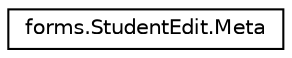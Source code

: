digraph "Graphical Class Hierarchy"
{
  edge [fontname="Helvetica",fontsize="10",labelfontname="Helvetica",labelfontsize="10"];
  node [fontname="Helvetica",fontsize="10",shape=record];
  rankdir="LR";
  Node1 [label="forms.StudentEdit.Meta",height=0.2,width=0.4,color="black", fillcolor="white", style="filled",URL="$classforms_1_1_student_edit_1_1_meta.html"];
}
